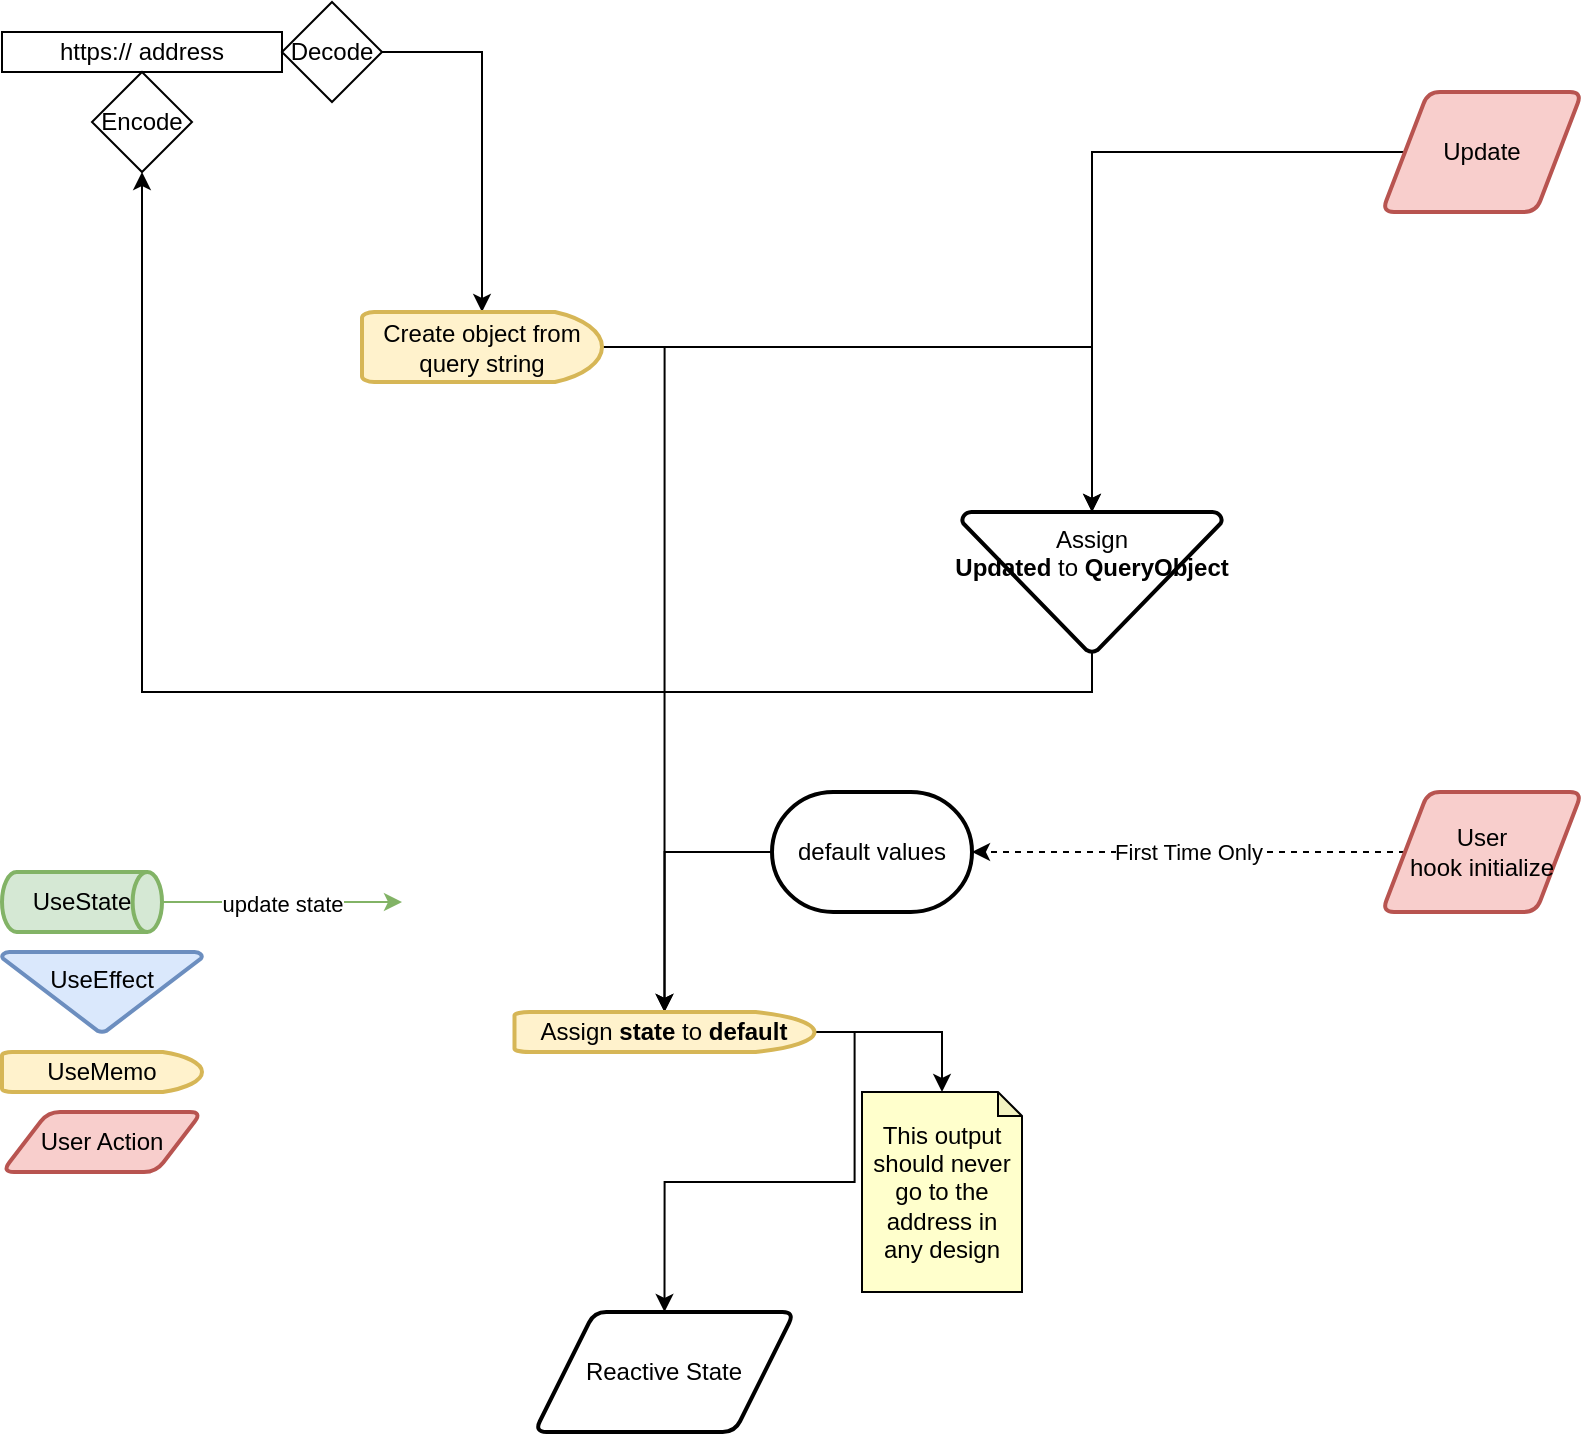 <mxfile version="13.7.1" type="github">
  <diagram id="g-dJj73_B-CQeTkTSlfj" name="Page-1">
    <mxGraphModel dx="1422" dy="794" grid="1" gridSize="10" guides="1" tooltips="1" connect="1" arrows="1" fold="1" page="1" pageScale="1" pageWidth="850" pageHeight="1100" math="0" shadow="0">
      <root>
        <mxCell id="0" />
        <mxCell id="1" parent="0" />
        <mxCell id="xWdUxK7S5y9jz6Cce3uR-5" value="" style="edgeStyle=orthogonalEdgeStyle;rounded=0;orthogonalLoop=1;jettySize=auto;html=1;entryX=0.5;entryY=0;entryDx=0;entryDy=0;entryPerimeter=0;exitX=1;exitY=0.5;exitDx=0;exitDy=0;" parent="1" source="eabVZXASP-f6LCiRMf6i-2" target="xWdUxK7S5y9jz6Cce3uR-38" edge="1">
          <mxGeometry relative="1" as="geometry">
            <mxPoint x="265" y="170" as="targetPoint" />
          </mxGeometry>
        </mxCell>
        <mxCell id="xWdUxK7S5y9jz6Cce3uR-1" value="https:// address" style="rounded=0;whiteSpace=wrap;html=1;" parent="1" vertex="1">
          <mxGeometry x="40" y="140" width="140" height="20" as="geometry" />
        </mxCell>
        <mxCell id="xWdUxK7S5y9jz6Cce3uR-7" value="First Time Only" style="edgeStyle=orthogonalEdgeStyle;rounded=0;orthogonalLoop=1;jettySize=auto;html=1;entryX=1;entryY=0.5;entryDx=0;entryDy=0;entryPerimeter=0;dashed=1;" parent="1" source="xWdUxK7S5y9jz6Cce3uR-2" target="xWdUxK7S5y9jz6Cce3uR-21" edge="1">
          <mxGeometry relative="1" as="geometry" />
        </mxCell>
        <mxCell id="xWdUxK7S5y9jz6Cce3uR-2" value="User&lt;br&gt;hook initialize" style="shape=parallelogram;html=1;strokeWidth=2;perimeter=parallelogramPerimeter;whiteSpace=wrap;rounded=1;arcSize=12;size=0.23;fillColor=#f8cecc;strokeColor=#b85450;" parent="1" vertex="1">
          <mxGeometry x="730" y="520" width="100" height="60" as="geometry" />
        </mxCell>
        <mxCell id="xWdUxK7S5y9jz6Cce3uR-3" value="Reactive State" style="shape=parallelogram;html=1;strokeWidth=2;perimeter=parallelogramPerimeter;whiteSpace=wrap;rounded=1;arcSize=12;size=0.23;" parent="1" vertex="1">
          <mxGeometry x="306.25" y="780" width="130" height="60" as="geometry" />
        </mxCell>
        <mxCell id="xWdUxK7S5y9jz6Cce3uR-12" style="edgeStyle=orthogonalEdgeStyle;rounded=0;orthogonalLoop=1;jettySize=auto;html=1;entryX=0.5;entryY=0;entryDx=0;entryDy=0;entryPerimeter=0;exitX=1;exitY=0.5;exitDx=0;exitDy=0;exitPerimeter=0;" parent="1" source="xWdUxK7S5y9jz6Cce3uR-38" target="xWdUxK7S5y9jz6Cce3uR-40" edge="1">
          <mxGeometry relative="1" as="geometry">
            <mxPoint x="365" y="340" as="sourcePoint" />
            <mxPoint x="365" y="610" as="targetPoint" />
          </mxGeometry>
        </mxCell>
        <mxCell id="xWdUxK7S5y9jz6Cce3uR-18" style="edgeStyle=orthogonalEdgeStyle;rounded=0;orthogonalLoop=1;jettySize=auto;html=1;entryX=0.5;entryY=0;entryDx=0;entryDy=0;entryPerimeter=0;exitX=1;exitY=0.5;exitDx=0;exitDy=0;exitPerimeter=0;" parent="1" source="xWdUxK7S5y9jz6Cce3uR-38" target="xWdUxK7S5y9jz6Cce3uR-15" edge="1">
          <mxGeometry relative="1" as="geometry">
            <mxPoint x="414.2" y="340" as="sourcePoint" />
          </mxGeometry>
        </mxCell>
        <mxCell id="xWdUxK7S5y9jz6Cce3uR-16" style="edgeStyle=orthogonalEdgeStyle;rounded=0;orthogonalLoop=1;jettySize=auto;html=1;entryX=0.5;entryY=0;entryDx=0;entryDy=0;entryPerimeter=0;" parent="1" source="xWdUxK7S5y9jz6Cce3uR-13" target="xWdUxK7S5y9jz6Cce3uR-15" edge="1">
          <mxGeometry relative="1" as="geometry" />
        </mxCell>
        <mxCell id="xWdUxK7S5y9jz6Cce3uR-13" value="Update" style="shape=parallelogram;html=1;strokeWidth=2;perimeter=parallelogramPerimeter;whiteSpace=wrap;rounded=1;arcSize=12;size=0.23;fillColor=#f8cecc;strokeColor=#b85450;" parent="1" vertex="1">
          <mxGeometry x="730" y="170" width="100" height="60" as="geometry" />
        </mxCell>
        <mxCell id="xWdUxK7S5y9jz6Cce3uR-19" style="edgeStyle=orthogonalEdgeStyle;rounded=0;orthogonalLoop=1;jettySize=auto;html=1;entryX=0.5;entryY=1;entryDx=0;entryDy=0;exitX=0.5;exitY=1;exitDx=0;exitDy=0;exitPerimeter=0;" parent="1" source="xWdUxK7S5y9jz6Cce3uR-15" target="eabVZXASP-f6LCiRMf6i-1" edge="1">
          <mxGeometry relative="1" as="geometry" />
        </mxCell>
        <mxCell id="xWdUxK7S5y9jz6Cce3uR-15" value="Assign &lt;b&gt;Updated&lt;/b&gt;&amp;nbsp;to&lt;b&gt;&amp;nbsp;QueryObject&lt;/b&gt;" style="strokeWidth=2;html=1;shape=mxgraph.flowchart.merge_or_storage;whiteSpace=wrap;verticalAlign=top;" parent="1" vertex="1">
          <mxGeometry x="520" y="380" width="130" height="70" as="geometry" />
        </mxCell>
        <mxCell id="xWdUxK7S5y9jz6Cce3uR-21" value="default values" style="strokeWidth=2;html=1;shape=mxgraph.flowchart.terminator;whiteSpace=wrap;" parent="1" vertex="1">
          <mxGeometry x="425" y="520" width="100" height="60" as="geometry" />
        </mxCell>
        <mxCell id="xWdUxK7S5y9jz6Cce3uR-29" style="edgeStyle=orthogonalEdgeStyle;rounded=0;orthogonalLoop=1;jettySize=auto;html=1;entryX=0.5;entryY=0;entryDx=0;entryDy=0;entryPerimeter=0;startArrow=none;startFill=0;exitX=1;exitY=0.5;exitDx=0;exitDy=0;exitPerimeter=0;" parent="1" source="xWdUxK7S5y9jz6Cce3uR-40" target="xWdUxK7S5y9jz6Cce3uR-28" edge="1">
          <mxGeometry relative="1" as="geometry">
            <mxPoint x="308.75" y="640" as="sourcePoint" />
          </mxGeometry>
        </mxCell>
        <mxCell id="xWdUxK7S5y9jz6Cce3uR-24" style="edgeStyle=orthogonalEdgeStyle;rounded=0;orthogonalLoop=1;jettySize=auto;html=1;entryX=0.5;entryY=0;entryDx=0;entryDy=0;entryPerimeter=0;exitX=0;exitY=0.5;exitDx=0;exitDy=0;exitPerimeter=0;" parent="1" source="xWdUxK7S5y9jz6Cce3uR-21" target="xWdUxK7S5y9jz6Cce3uR-40" edge="1">
          <mxGeometry relative="1" as="geometry">
            <mxPoint x="375" y="350" as="sourcePoint" />
            <mxPoint x="365" y="610" as="targetPoint" />
          </mxGeometry>
        </mxCell>
        <mxCell id="xWdUxK7S5y9jz6Cce3uR-28" value="This output should never go to the address in any design" style="shape=note;whiteSpace=wrap;html=1;backgroundOutline=1;darkOpacity=0.05;size=12;fillColor=#FFFFCC;" parent="1" vertex="1">
          <mxGeometry x="470" y="670" width="80" height="100" as="geometry" />
        </mxCell>
        <mxCell id="xWdUxK7S5y9jz6Cce3uR-33" value="update state" style="edgeStyle=orthogonalEdgeStyle;rounded=0;orthogonalLoop=1;jettySize=auto;html=1;startArrow=none;startFill=0;fillColor=#d5e8d4;strokeColor=#82b366;" parent="1" source="xWdUxK7S5y9jz6Cce3uR-32" edge="1">
          <mxGeometry relative="1" as="geometry">
            <mxPoint x="240" y="575" as="targetPoint" />
          </mxGeometry>
        </mxCell>
        <mxCell id="xWdUxK7S5y9jz6Cce3uR-32" value="UseState" style="strokeWidth=2;html=1;shape=mxgraph.flowchart.direct_data;whiteSpace=wrap;fillColor=#d5e8d4;strokeColor=#82b366;" parent="1" vertex="1">
          <mxGeometry x="40" y="560" width="80" height="30" as="geometry" />
        </mxCell>
        <mxCell id="xWdUxK7S5y9jz6Cce3uR-35" value="UseEffect" style="strokeWidth=2;html=1;shape=mxgraph.flowchart.merge_or_storage;whiteSpace=wrap;verticalAlign=top;fillColor=#dae8fc;strokeColor=#6c8ebf;" parent="1" vertex="1">
          <mxGeometry x="40" y="600" width="100" height="40" as="geometry" />
        </mxCell>
        <mxCell id="xWdUxK7S5y9jz6Cce3uR-37" value="UseMemo" style="strokeWidth=2;html=1;shape=mxgraph.flowchart.delay;whiteSpace=wrap;fillColor=#fff2cc;strokeColor=#d6b656;" parent="1" vertex="1">
          <mxGeometry x="40" y="650" width="100" height="20" as="geometry" />
        </mxCell>
        <mxCell id="xWdUxK7S5y9jz6Cce3uR-38" value="Create object from query string" style="strokeWidth=2;html=1;shape=mxgraph.flowchart.delay;whiteSpace=wrap;fillColor=#fff2cc;strokeColor=#d6b656;" parent="1" vertex="1">
          <mxGeometry x="220" y="280" width="120" height="35" as="geometry" />
        </mxCell>
        <mxCell id="xWdUxK7S5y9jz6Cce3uR-39" value="User Action" style="shape=parallelogram;html=1;strokeWidth=2;perimeter=parallelogramPerimeter;whiteSpace=wrap;rounded=1;arcSize=12;size=0.23;fillColor=#f8cecc;strokeColor=#b85450;" parent="1" vertex="1">
          <mxGeometry x="40" y="680" width="100" height="30" as="geometry" />
        </mxCell>
        <mxCell id="xWdUxK7S5y9jz6Cce3uR-41" style="edgeStyle=orthogonalEdgeStyle;rounded=0;orthogonalLoop=1;jettySize=auto;html=1;exitX=1;exitY=0.5;exitDx=0;exitDy=0;exitPerimeter=0;entryX=0.5;entryY=0;entryDx=0;entryDy=0;startArrow=none;startFill=0;" parent="1" source="xWdUxK7S5y9jz6Cce3uR-40" target="xWdUxK7S5y9jz6Cce3uR-3" edge="1">
          <mxGeometry relative="1" as="geometry" />
        </mxCell>
        <mxCell id="xWdUxK7S5y9jz6Cce3uR-40" value="Assign&amp;nbsp;&lt;b&gt;state&lt;/b&gt;&amp;nbsp;to&amp;nbsp;&lt;b&gt;default&lt;/b&gt;" style="strokeWidth=2;html=1;shape=mxgraph.flowchart.delay;whiteSpace=wrap;fillColor=#fff2cc;strokeColor=#d6b656;" parent="1" vertex="1">
          <mxGeometry x="296.25" y="630" width="150" height="20" as="geometry" />
        </mxCell>
        <mxCell id="eabVZXASP-f6LCiRMf6i-1" value="Encode" style="rhombus;whiteSpace=wrap;html=1;" vertex="1" parent="1">
          <mxGeometry x="85" y="160" width="50" height="50" as="geometry" />
        </mxCell>
        <mxCell id="eabVZXASP-f6LCiRMf6i-2" value="Decode" style="rhombus;whiteSpace=wrap;html=1;" vertex="1" parent="1">
          <mxGeometry x="180" y="125" width="50" height="50" as="geometry" />
        </mxCell>
      </root>
    </mxGraphModel>
  </diagram>
</mxfile>
